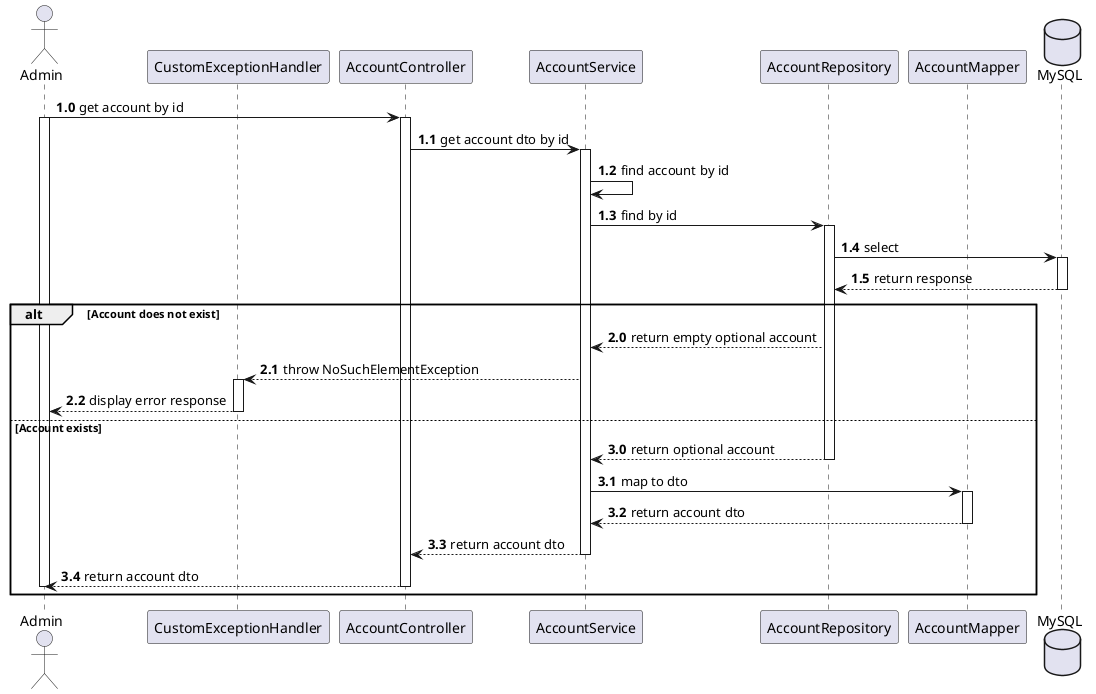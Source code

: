 @startuml
Actor Admin
participant CustomExceptionHandler
participant AccountController
participant AccountService
participant AccountRepository
participant AccountMapper
database MySQL

autonumber 1.0
Admin -> AccountController: get account by id
activate Admin
activate AccountController
AccountController -> AccountService: get account dto by id

activate AccountService
AccountService -> AccountService: find account by id
AccountService -> AccountRepository: find by id


activate AccountRepository
AccountRepository -> MySQL: select

activate MySQL
MySQL --> AccountRepository: return response
deactivate MySQL


autonumber 2.0
alt Account does not exist
    AccountRepository --> AccountService: return empty optional account
    AccountService --> CustomExceptionHandler: throw NoSuchElementException
    activate CustomExceptionHandler
    CustomExceptionHandler --> Admin: display error response
    deactivate CustomExceptionHandler
autonumber 3.0
else Account exists
    AccountRepository --> AccountService: return optional account
    deactivate AccountRepository
    AccountService -> AccountMapper: map to dto
    activate AccountMapper
    AccountMapper --> AccountService: return account dto
    deactivate AccountMapper
    AccountService --> AccountController: return account dto
    deactivate AccountService


    AccountController --> Admin: return account dto
    deactivate AccountController
    deactivate Admin
end



@enduml
